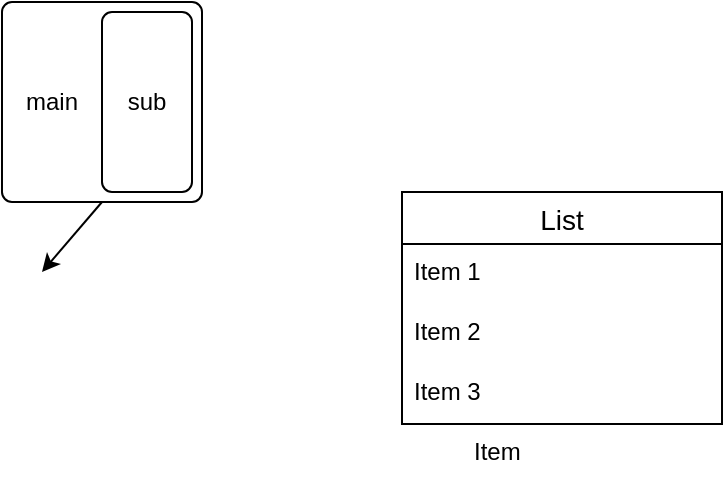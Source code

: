<mxfile>
    <diagram id="-VJnjRzZghVkqAnFuTsu" name="ページ1">
        <mxGraphModel dx="856" dy="714" grid="1" gridSize="10" guides="1" tooltips="1" connect="1" arrows="1" fold="1" page="1" pageScale="1" pageWidth="827" pageHeight="1169" math="0" shadow="0">
            <root>
                <mxCell id="0"/>
                <mxCell id="1" parent="0"/>
                <mxCell id="10" style="edgeStyle=none;html=1;exitX=0.5;exitY=1;exitDx=0;exitDy=0;" edge="1" parent="1" source="2">
                    <mxGeometry relative="1" as="geometry">
                        <mxPoint x="340" y="620" as="targetPoint"/>
                    </mxGeometry>
                </mxCell>
                <mxCell id="2" value="" style="rounded=1;absoluteArcSize=1;html=1;arcSize=10;" parent="1" vertex="1">
                    <mxGeometry x="320" y="485" width="100" height="100" as="geometry"/>
                </mxCell>
                <mxCell id="3" value="main" style="html=1;shape=mxgraph.er.anchor;whiteSpace=wrap;" parent="2" vertex="1">
                    <mxGeometry width="50" height="100" as="geometry"/>
                </mxCell>
                <mxCell id="4" value="sub" style="rounded=1;absoluteArcSize=1;html=1;arcSize=10;whiteSpace=wrap;points=[];strokeColor=inherit;fillColor=inherit;" parent="2" vertex="1">
                    <mxGeometry x="50" y="5" width="45" height="90" as="geometry"/>
                </mxCell>
                <mxCell id="5" value="List" style="swimlane;fontStyle=0;childLayout=stackLayout;horizontal=1;startSize=26;horizontalStack=0;resizeParent=1;resizeParentMax=0;resizeLast=0;collapsible=1;marginBottom=0;align=center;fontSize=14;" parent="1" vertex="1">
                    <mxGeometry x="520" y="580" width="160" height="116" as="geometry"/>
                </mxCell>
                <mxCell id="6" value="Item 1" style="text;strokeColor=none;fillColor=none;spacingLeft=4;spacingRight=4;overflow=hidden;rotatable=0;points=[[0,0.5],[1,0.5]];portConstraint=eastwest;fontSize=12;" parent="5" vertex="1">
                    <mxGeometry y="26" width="160" height="30" as="geometry"/>
                </mxCell>
                <mxCell id="7" value="Item 2" style="text;strokeColor=none;fillColor=none;spacingLeft=4;spacingRight=4;overflow=hidden;rotatable=0;points=[[0,0.5],[1,0.5]];portConstraint=eastwest;fontSize=12;" parent="5" vertex="1">
                    <mxGeometry y="56" width="160" height="30" as="geometry"/>
                </mxCell>
                <mxCell id="8" value="Item 3" style="text;strokeColor=none;fillColor=none;spacingLeft=4;spacingRight=4;overflow=hidden;rotatable=0;points=[[0,0.5],[1,0.5]];portConstraint=eastwest;fontSize=12;" parent="5" vertex="1">
                    <mxGeometry y="86" width="160" height="30" as="geometry"/>
                </mxCell>
                <mxCell id="9" value="Item" style="text;strokeColor=none;fillColor=none;spacingLeft=4;spacingRight=4;overflow=hidden;rotatable=0;points=[[0,0.5],[1,0.5]];portConstraint=eastwest;fontSize=12;" parent="1" vertex="1">
                    <mxGeometry x="550" y="696" width="40" height="30" as="geometry"/>
                </mxCell>
            </root>
        </mxGraphModel>
    </diagram>
</mxfile>
